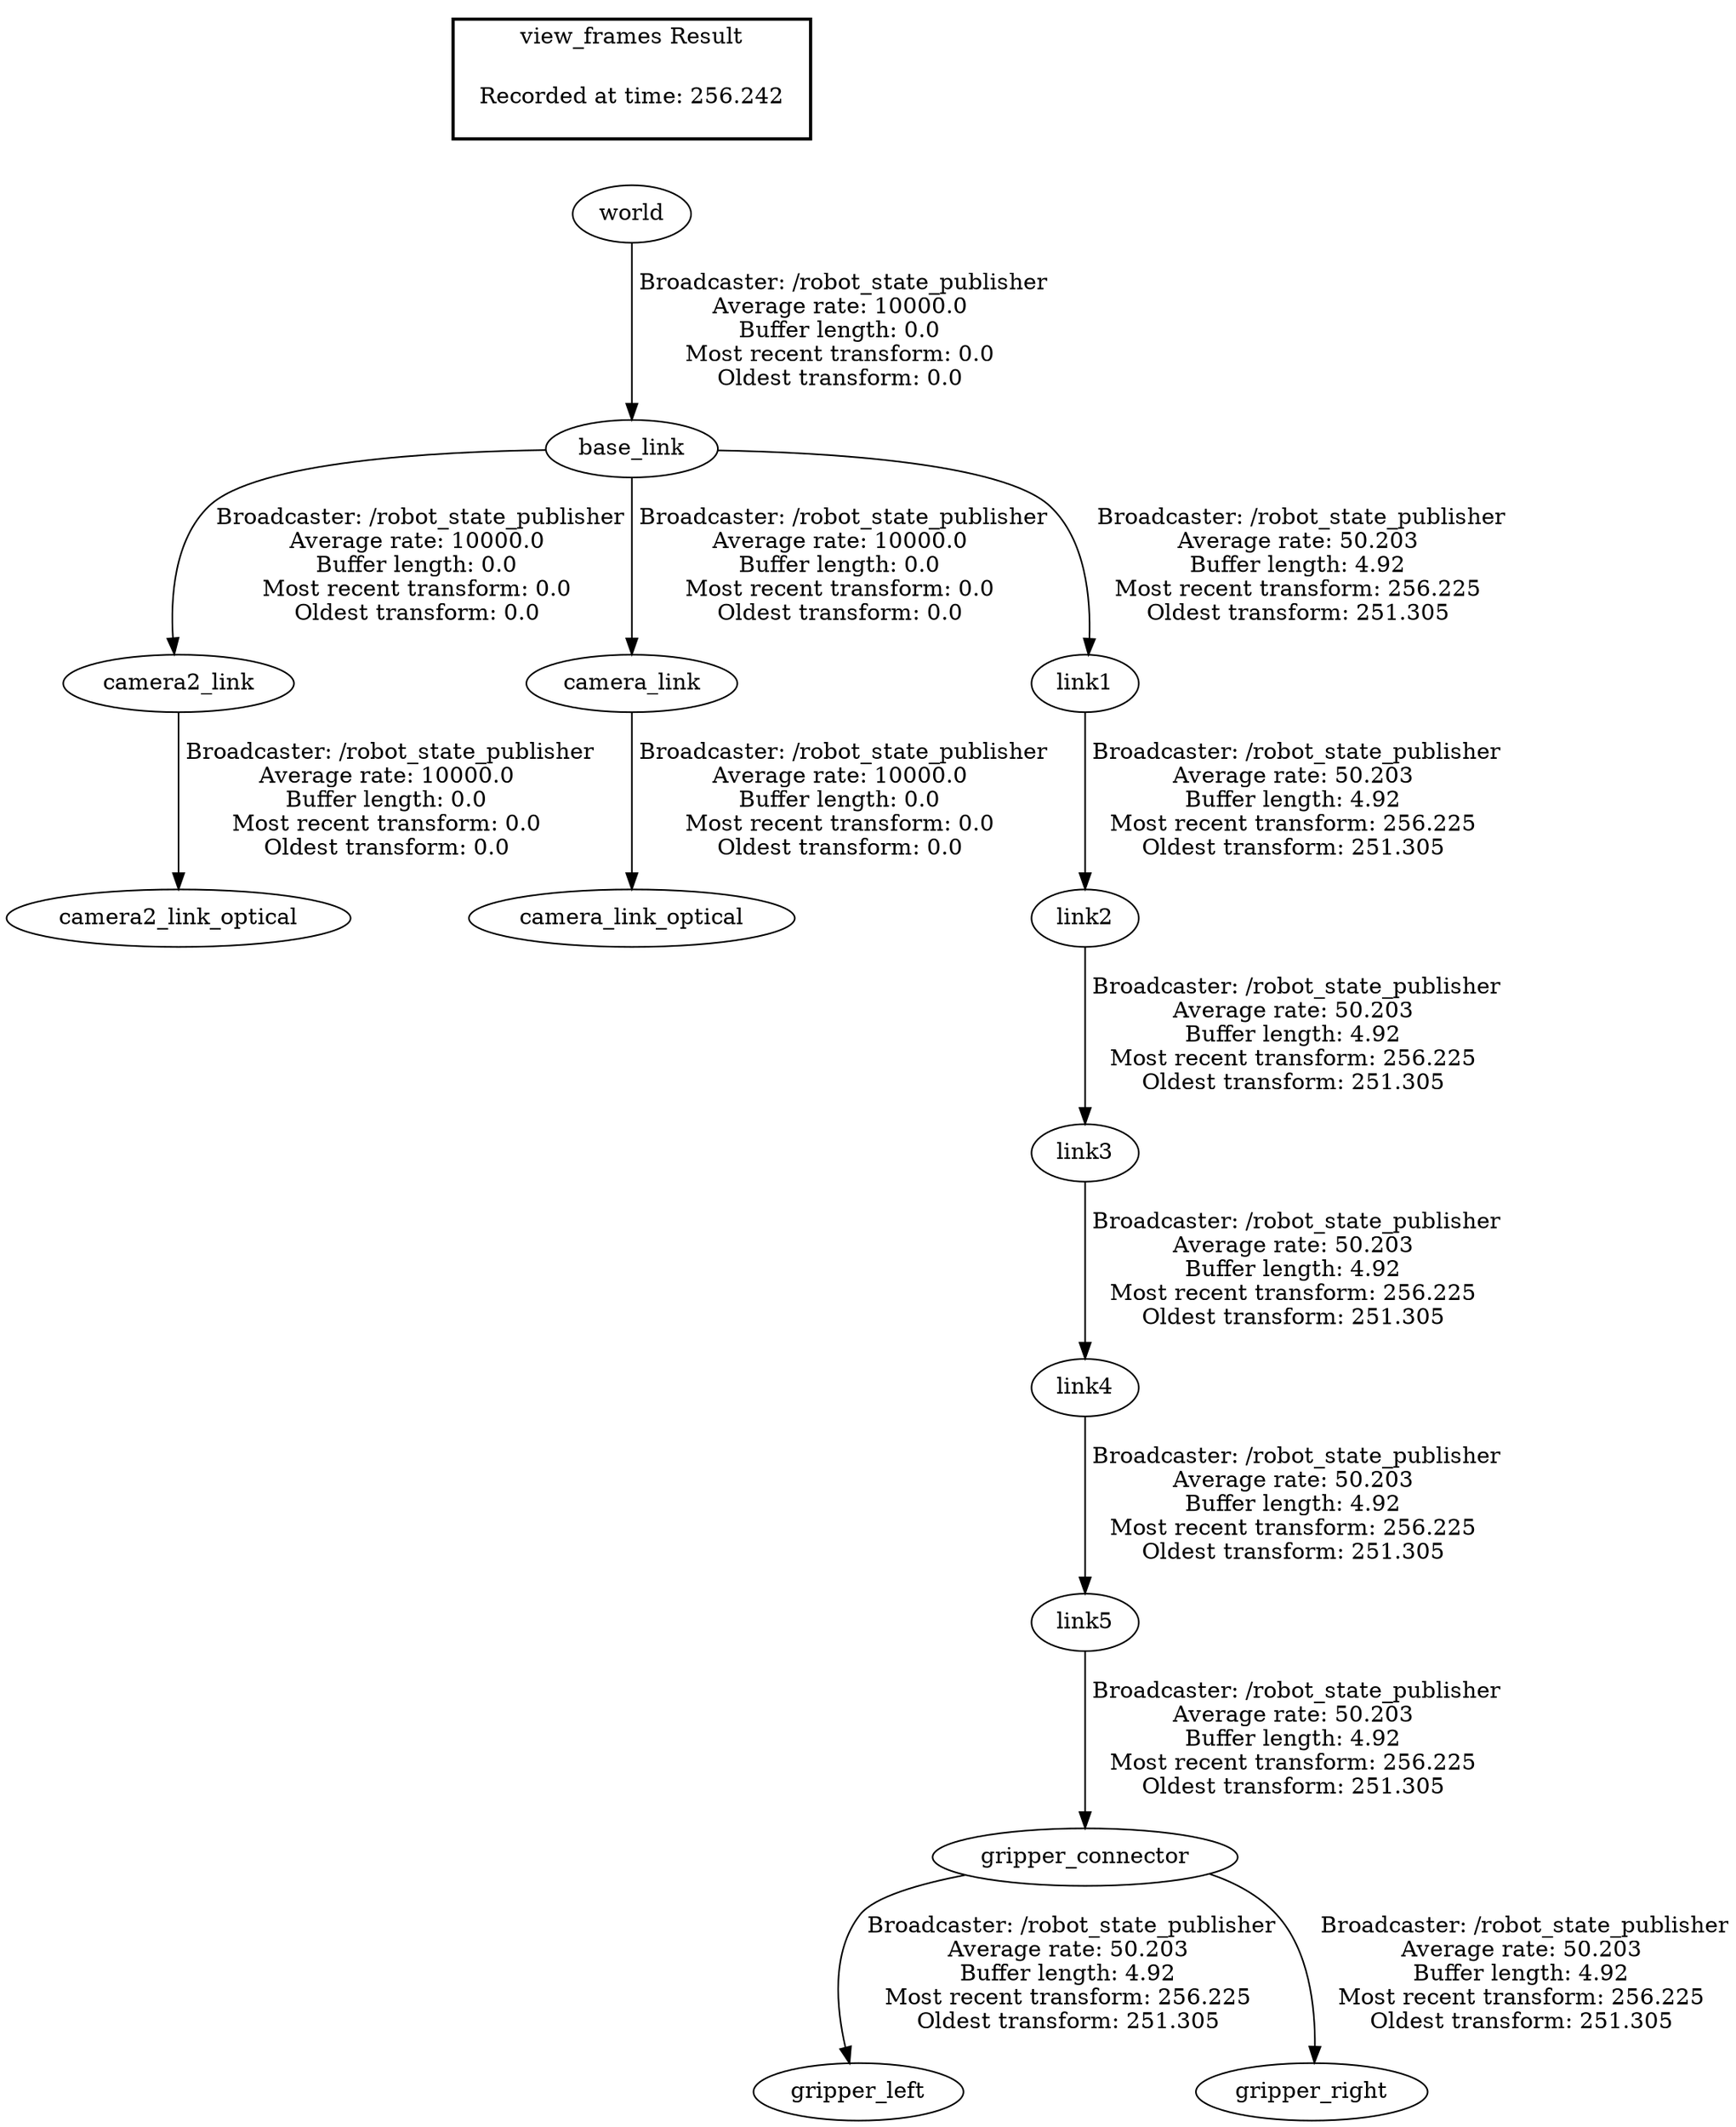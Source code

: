 digraph G {
"base_link" -> "camera2_link"[label=" Broadcaster: /robot_state_publisher\nAverage rate: 10000.0\nBuffer length: 0.0\nMost recent transform: 0.0\nOldest transform: 0.0\n"];
"world" -> "base_link"[label=" Broadcaster: /robot_state_publisher\nAverage rate: 10000.0\nBuffer length: 0.0\nMost recent transform: 0.0\nOldest transform: 0.0\n"];
"camera2_link" -> "camera2_link_optical"[label=" Broadcaster: /robot_state_publisher\nAverage rate: 10000.0\nBuffer length: 0.0\nMost recent transform: 0.0\nOldest transform: 0.0\n"];
"base_link" -> "camera_link"[label=" Broadcaster: /robot_state_publisher\nAverage rate: 10000.0\nBuffer length: 0.0\nMost recent transform: 0.0\nOldest transform: 0.0\n"];
"camera_link" -> "camera_link_optical"[label=" Broadcaster: /robot_state_publisher\nAverage rate: 10000.0\nBuffer length: 0.0\nMost recent transform: 0.0\nOldest transform: 0.0\n"];
"base_link" -> "link1"[label=" Broadcaster: /robot_state_publisher\nAverage rate: 50.203\nBuffer length: 4.92\nMost recent transform: 256.225\nOldest transform: 251.305\n"];
"link5" -> "gripper_connector"[label=" Broadcaster: /robot_state_publisher\nAverage rate: 50.203\nBuffer length: 4.92\nMost recent transform: 256.225\nOldest transform: 251.305\n"];
"link4" -> "link5"[label=" Broadcaster: /robot_state_publisher\nAverage rate: 50.203\nBuffer length: 4.92\nMost recent transform: 256.225\nOldest transform: 251.305\n"];
"gripper_connector" -> "gripper_left"[label=" Broadcaster: /robot_state_publisher\nAverage rate: 50.203\nBuffer length: 4.92\nMost recent transform: 256.225\nOldest transform: 251.305\n"];
"gripper_connector" -> "gripper_right"[label=" Broadcaster: /robot_state_publisher\nAverage rate: 50.203\nBuffer length: 4.92\nMost recent transform: 256.225\nOldest transform: 251.305\n"];
"link1" -> "link2"[label=" Broadcaster: /robot_state_publisher\nAverage rate: 50.203\nBuffer length: 4.92\nMost recent transform: 256.225\nOldest transform: 251.305\n"];
"link2" -> "link3"[label=" Broadcaster: /robot_state_publisher\nAverage rate: 50.203\nBuffer length: 4.92\nMost recent transform: 256.225\nOldest transform: 251.305\n"];
"link3" -> "link4"[label=" Broadcaster: /robot_state_publisher\nAverage rate: 50.203\nBuffer length: 4.92\nMost recent transform: 256.225\nOldest transform: 251.305\n"];
edge [style=invis];
 subgraph cluster_legend { style=bold; color=black; label ="view_frames Result";
"Recorded at time: 256.242"[ shape=plaintext ] ;
}->"world";
}